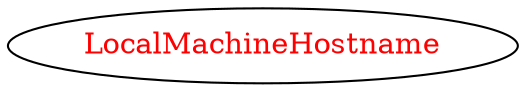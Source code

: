 digraph dependencyGraph {
 concentrate=true;
 ranksep="2.0";
 rankdir="LR"; 
 splines="ortho";
"LocalMachineHostname" [fontcolor="red"];
}
